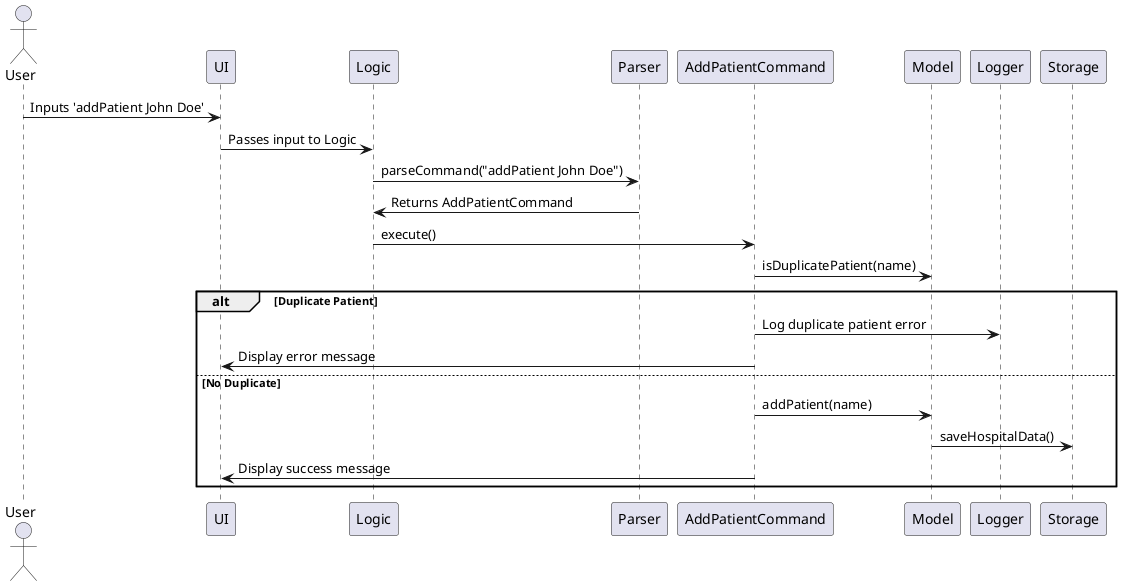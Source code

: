 @startuml
actor User
User -> UI : Inputs 'addPatient John Doe'
UI -> Logic : Passes input to Logic
Logic -> Parser : parseCommand("addPatient John Doe")
Parser -> Logic : Returns AddPatientCommand
Logic -> AddPatientCommand : execute()
AddPatientCommand -> Model : isDuplicatePatient(name)
alt Duplicate Patient
    AddPatientCommand -> Logger : Log duplicate patient error
    AddPatientCommand -> UI : Display error message
else No Duplicate
    AddPatientCommand -> Model : addPatient(name)
    Model -> Storage : saveHospitalData()
    AddPatientCommand -> UI : Display success message
end
@enduml

